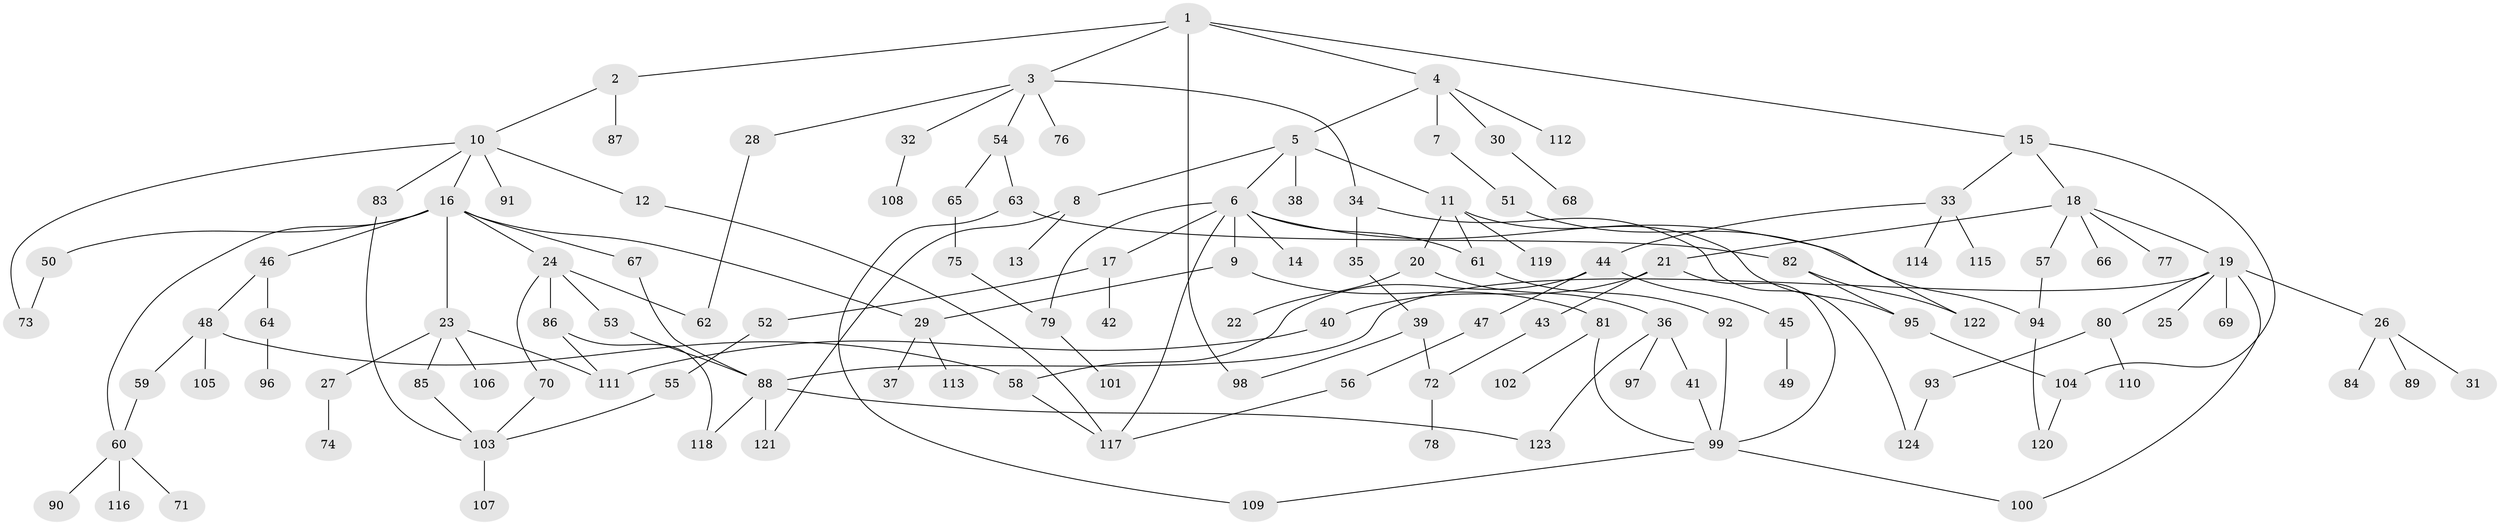 // coarse degree distribution, {5: 0.08, 2: 0.36, 4: 0.14666666666666667, 7: 0.04, 3: 0.13333333333333333, 8: 0.013333333333333334, 6: 0.02666666666666667, 1: 0.2}
// Generated by graph-tools (version 1.1) at 2025/49/03/04/25 22:49:15]
// undirected, 124 vertices, 156 edges
graph export_dot {
  node [color=gray90,style=filled];
  1;
  2;
  3;
  4;
  5;
  6;
  7;
  8;
  9;
  10;
  11;
  12;
  13;
  14;
  15;
  16;
  17;
  18;
  19;
  20;
  21;
  22;
  23;
  24;
  25;
  26;
  27;
  28;
  29;
  30;
  31;
  32;
  33;
  34;
  35;
  36;
  37;
  38;
  39;
  40;
  41;
  42;
  43;
  44;
  45;
  46;
  47;
  48;
  49;
  50;
  51;
  52;
  53;
  54;
  55;
  56;
  57;
  58;
  59;
  60;
  61;
  62;
  63;
  64;
  65;
  66;
  67;
  68;
  69;
  70;
  71;
  72;
  73;
  74;
  75;
  76;
  77;
  78;
  79;
  80;
  81;
  82;
  83;
  84;
  85;
  86;
  87;
  88;
  89;
  90;
  91;
  92;
  93;
  94;
  95;
  96;
  97;
  98;
  99;
  100;
  101;
  102;
  103;
  104;
  105;
  106;
  107;
  108;
  109;
  110;
  111;
  112;
  113;
  114;
  115;
  116;
  117;
  118;
  119;
  120;
  121;
  122;
  123;
  124;
  1 -- 2;
  1 -- 3;
  1 -- 4;
  1 -- 15;
  1 -- 98;
  2 -- 10;
  2 -- 87;
  3 -- 28;
  3 -- 32;
  3 -- 34;
  3 -- 54;
  3 -- 76;
  4 -- 5;
  4 -- 7;
  4 -- 30;
  4 -- 112;
  5 -- 6;
  5 -- 8;
  5 -- 11;
  5 -- 38;
  6 -- 9;
  6 -- 14;
  6 -- 17;
  6 -- 61;
  6 -- 117;
  6 -- 94;
  6 -- 79;
  7 -- 51;
  8 -- 13;
  8 -- 121;
  9 -- 29;
  9 -- 81;
  10 -- 12;
  10 -- 16;
  10 -- 83;
  10 -- 91;
  10 -- 73;
  11 -- 20;
  11 -- 95;
  11 -- 119;
  11 -- 61;
  12 -- 117;
  15 -- 18;
  15 -- 33;
  15 -- 104;
  16 -- 23;
  16 -- 24;
  16 -- 46;
  16 -- 50;
  16 -- 67;
  16 -- 29;
  16 -- 60;
  17 -- 42;
  17 -- 52;
  18 -- 19;
  18 -- 21;
  18 -- 57;
  18 -- 66;
  18 -- 77;
  19 -- 25;
  19 -- 26;
  19 -- 69;
  19 -- 80;
  19 -- 88;
  19 -- 100;
  20 -- 22;
  20 -- 36;
  21 -- 40;
  21 -- 43;
  21 -- 99;
  23 -- 27;
  23 -- 85;
  23 -- 106;
  23 -- 111;
  24 -- 53;
  24 -- 62;
  24 -- 70;
  24 -- 86;
  26 -- 31;
  26 -- 84;
  26 -- 89;
  27 -- 74;
  28 -- 62;
  29 -- 37;
  29 -- 113;
  30 -- 68;
  32 -- 108;
  33 -- 44;
  33 -- 114;
  33 -- 115;
  34 -- 35;
  34 -- 124;
  35 -- 39;
  36 -- 41;
  36 -- 97;
  36 -- 123;
  39 -- 72;
  39 -- 98;
  40 -- 111;
  41 -- 99;
  43 -- 72;
  44 -- 45;
  44 -- 47;
  44 -- 58;
  45 -- 49;
  46 -- 48;
  46 -- 64;
  47 -- 56;
  48 -- 59;
  48 -- 105;
  48 -- 58;
  50 -- 73;
  51 -- 122;
  52 -- 55;
  53 -- 88;
  54 -- 63;
  54 -- 65;
  55 -- 103;
  56 -- 117;
  57 -- 94;
  58 -- 117;
  59 -- 60;
  60 -- 71;
  60 -- 90;
  60 -- 116;
  61 -- 92;
  63 -- 82;
  63 -- 109;
  64 -- 96;
  65 -- 75;
  67 -- 88;
  70 -- 103;
  72 -- 78;
  75 -- 79;
  79 -- 101;
  80 -- 93;
  80 -- 110;
  81 -- 99;
  81 -- 102;
  82 -- 122;
  82 -- 95;
  83 -- 103;
  85 -- 103;
  86 -- 111;
  86 -- 118;
  88 -- 121;
  88 -- 123;
  88 -- 118;
  92 -- 99;
  93 -- 124;
  94 -- 120;
  95 -- 104;
  99 -- 109;
  99 -- 100;
  103 -- 107;
  104 -- 120;
}
